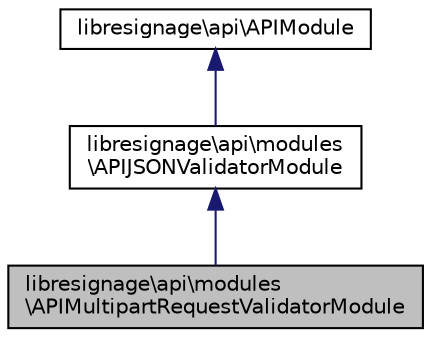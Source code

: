 digraph "libresignage\api\modules\APIMultipartRequestValidatorModule"
{
  edge [fontname="Helvetica",fontsize="10",labelfontname="Helvetica",labelfontsize="10"];
  node [fontname="Helvetica",fontsize="10",shape=record];
  Node3 [label="libresignage\\api\\modules\l\\APIMultipartRequestValidatorModule",height=0.2,width=0.4,color="black", fillcolor="grey75", style="filled", fontcolor="black"];
  Node4 -> Node3 [dir="back",color="midnightblue",fontsize="10",style="solid"];
  Node4 [label="libresignage\\api\\modules\l\\APIJSONValidatorModule",height=0.2,width=0.4,color="black", fillcolor="white", style="filled",URL="$classlibresignage_1_1api_1_1modules_1_1APIJSONValidatorModule.html"];
  Node5 -> Node4 [dir="back",color="midnightblue",fontsize="10",style="solid"];
  Node5 [label="libresignage\\api\\APIModule",height=0.2,width=0.4,color="black", fillcolor="white", style="filled",URL="$classlibresignage_1_1api_1_1APIModule.html"];
}
